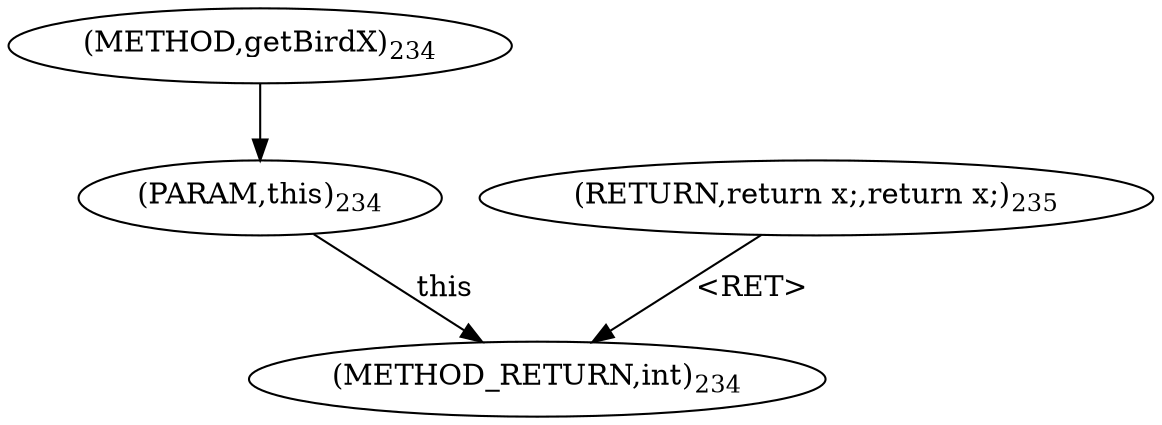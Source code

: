 digraph "getBirdX" {  
"957" [label = <(METHOD,getBirdX)<SUB>234</SUB>> ]
"966" [label = <(METHOD_RETURN,int)<SUB>234</SUB>> ]
"958" [label = <(PARAM,this)<SUB>234</SUB>> ]
"960" [label = <(RETURN,return x;,return x;)<SUB>235</SUB>> ]
  "960" -> "966"  [ label = "&lt;RET&gt;"] 
  "958" -> "966"  [ label = "this"] 
  "957" -> "958" 
}
